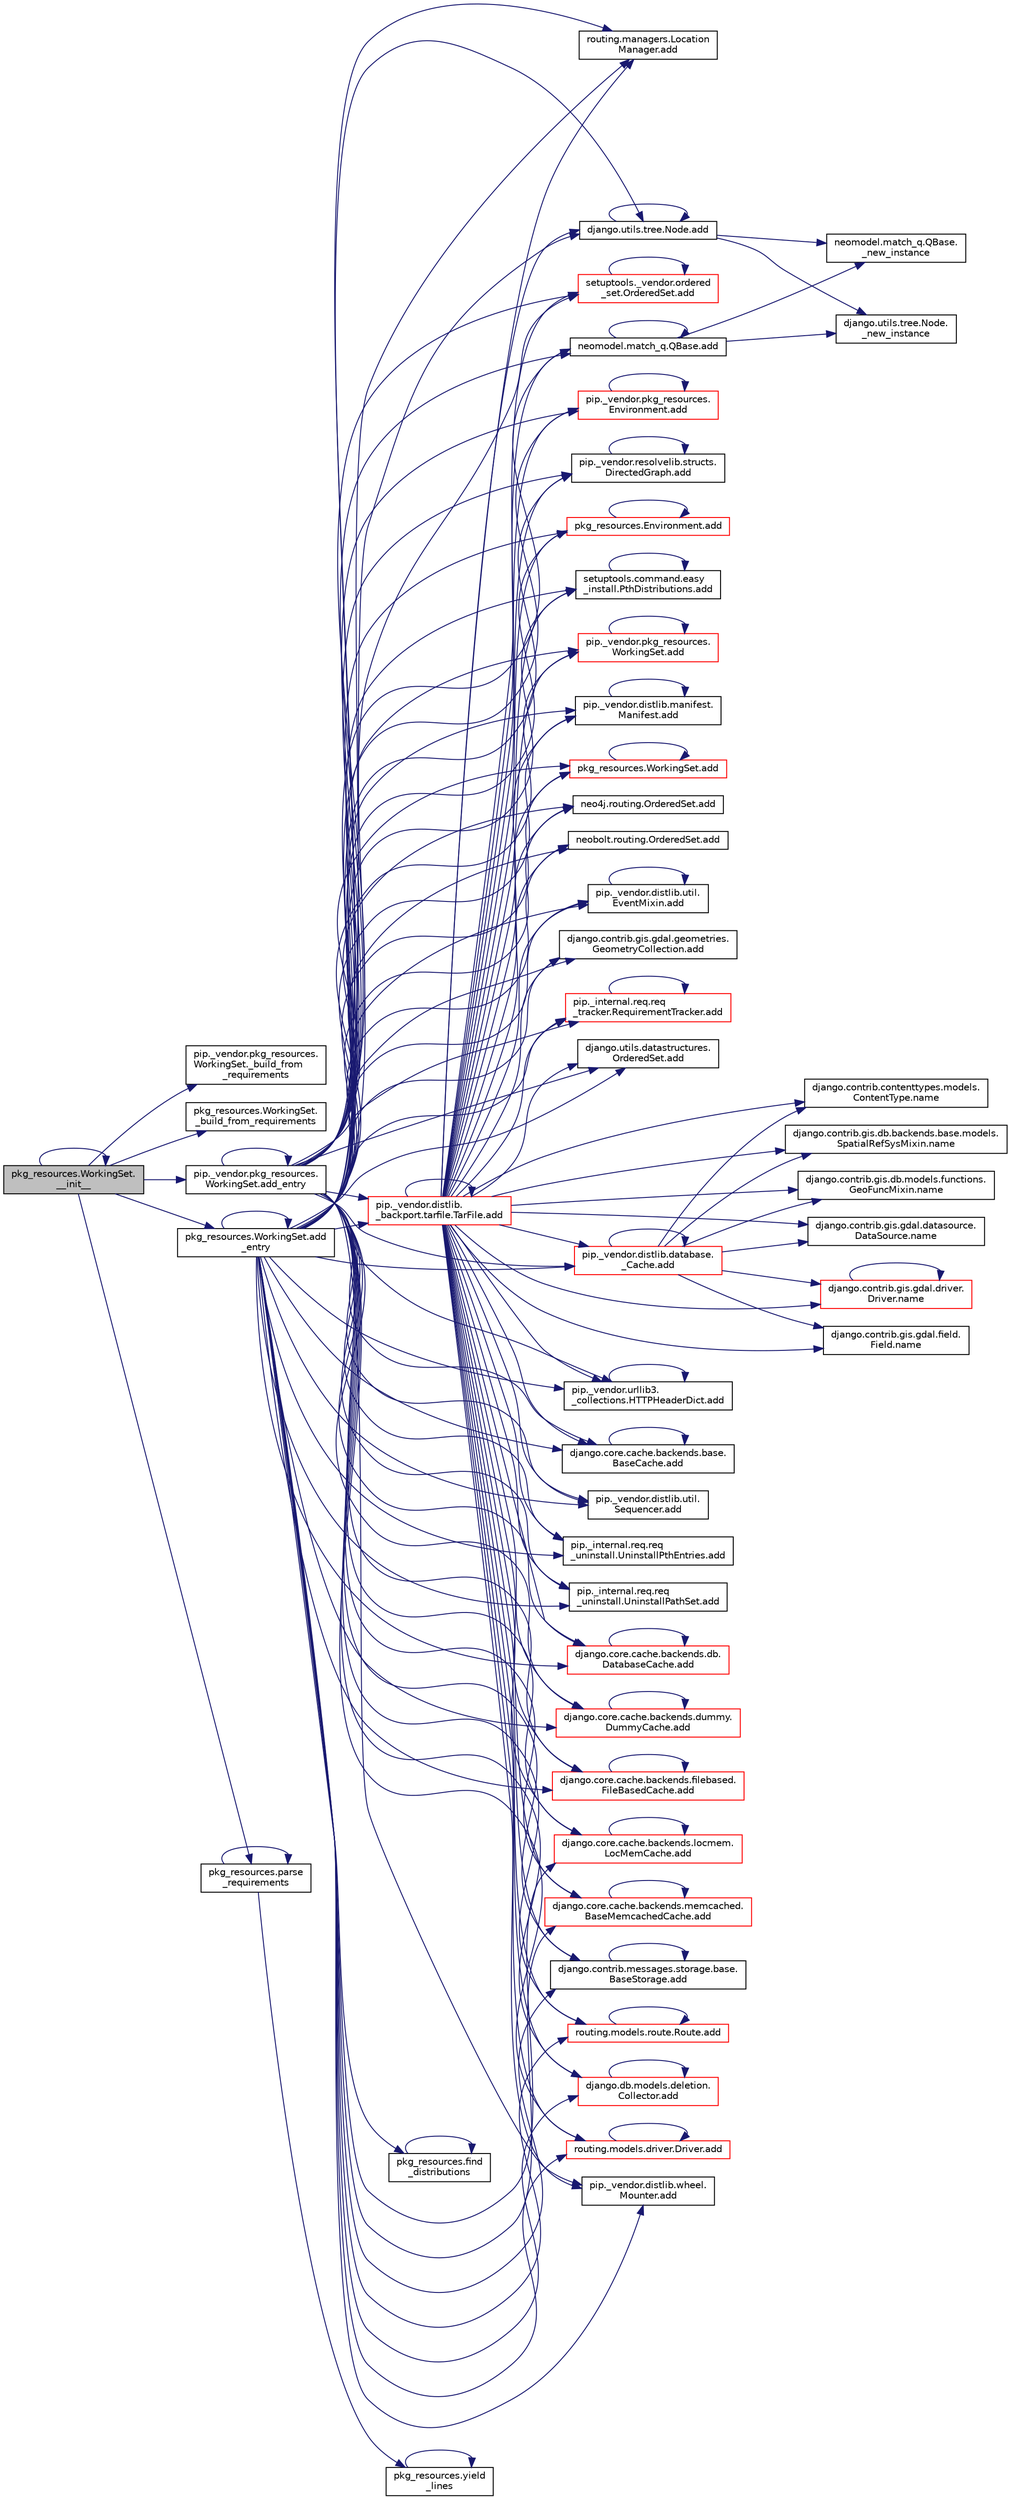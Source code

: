 digraph "pkg_resources.WorkingSet.__init__"
{
 // LATEX_PDF_SIZE
  edge [fontname="Helvetica",fontsize="10",labelfontname="Helvetica",labelfontsize="10"];
  node [fontname="Helvetica",fontsize="10",shape=record];
  rankdir="LR";
  Node1 [label="pkg_resources.WorkingSet.\l__init__",height=0.2,width=0.4,color="black", fillcolor="grey75", style="filled", fontcolor="black",tooltip=" "];
  Node1 -> Node1 [color="midnightblue",fontsize="10",style="solid",fontname="Helvetica"];
  Node1 -> Node2 [color="midnightblue",fontsize="10",style="solid",fontname="Helvetica"];
  Node2 [label="pip._vendor.pkg_resources.\lWorkingSet._build_from\l_requirements",height=0.2,width=0.4,color="black", fillcolor="white", style="filled",URL="$da/d4f/classpip_1_1__vendor_1_1pkg__resources_1_1_working_set.html#a07f17a58a5344fcafb979b474ed97f0b",tooltip=" "];
  Node1 -> Node3 [color="midnightblue",fontsize="10",style="solid",fontname="Helvetica"];
  Node3 [label="pkg_resources.WorkingSet.\l_build_from_requirements",height=0.2,width=0.4,color="black", fillcolor="white", style="filled",URL="$d5/d96/classpkg__resources_1_1_working_set.html#a62f5138def15e29d2c2e27ace27c61f7",tooltip=" "];
  Node1 -> Node4 [color="midnightblue",fontsize="10",style="solid",fontname="Helvetica"];
  Node4 [label="pip._vendor.pkg_resources.\lWorkingSet.add_entry",height=0.2,width=0.4,color="black", fillcolor="white", style="filled",URL="$da/d4f/classpip_1_1__vendor_1_1pkg__resources_1_1_working_set.html#a10dbfcb72bfdc7c7b16d764c7002a87d",tooltip=" "];
  Node4 -> Node5 [color="midnightblue",fontsize="10",style="solid",fontname="Helvetica"];
  Node5 [label="routing.managers.Location\lManager.add",height=0.2,width=0.4,color="black", fillcolor="white", style="filled",URL="$d4/d05/classrouting_1_1managers_1_1_location_manager.html#a0e379ba61e042a6233a6a213622126f8",tooltip=" "];
  Node4 -> Node6 [color="midnightblue",fontsize="10",style="solid",fontname="Helvetica"];
  Node6 [label="django.utils.tree.Node.add",height=0.2,width=0.4,color="black", fillcolor="white", style="filled",URL="$d3/d76/classdjango_1_1utils_1_1tree_1_1_node.html#ae1010ad26ddf8dc21be829eacb2914c6",tooltip=" "];
  Node6 -> Node7 [color="midnightblue",fontsize="10",style="solid",fontname="Helvetica"];
  Node7 [label="django.utils.tree.Node.\l_new_instance",height=0.2,width=0.4,color="black", fillcolor="white", style="filled",URL="$d3/d76/classdjango_1_1utils_1_1tree_1_1_node.html#af9318002f1638abb9f8b261e31fcdd62",tooltip=" "];
  Node6 -> Node8 [color="midnightblue",fontsize="10",style="solid",fontname="Helvetica"];
  Node8 [label="neomodel.match_q.QBase.\l_new_instance",height=0.2,width=0.4,color="black", fillcolor="white", style="filled",URL="$de/dc8/classneomodel_1_1match__q_1_1_q_base.html#ae067de26e0883be1f6201b4c279631f6",tooltip=" "];
  Node6 -> Node6 [color="midnightblue",fontsize="10",style="solid",fontname="Helvetica"];
  Node4 -> Node9 [color="midnightblue",fontsize="10",style="solid",fontname="Helvetica"];
  Node9 [label="neomodel.match_q.QBase.add",height=0.2,width=0.4,color="black", fillcolor="white", style="filled",URL="$de/dc8/classneomodel_1_1match__q_1_1_q_base.html#ad73a352adfb8d3f824a02307054b89e6",tooltip=" "];
  Node9 -> Node7 [color="midnightblue",fontsize="10",style="solid",fontname="Helvetica"];
  Node9 -> Node8 [color="midnightblue",fontsize="10",style="solid",fontname="Helvetica"];
  Node9 -> Node9 [color="midnightblue",fontsize="10",style="solid",fontname="Helvetica"];
  Node4 -> Node10 [color="midnightblue",fontsize="10",style="solid",fontname="Helvetica"];
  Node10 [label="pip._vendor.distlib.database.\l_Cache.add",height=0.2,width=0.4,color="red", fillcolor="white", style="filled",URL="$d8/dcd/classpip_1_1__vendor_1_1distlib_1_1database_1_1___cache.html#a98296c2e1af8395fc035df3fdfc400fc",tooltip=" "];
  Node10 -> Node10 [color="midnightblue",fontsize="10",style="solid",fontname="Helvetica"];
  Node10 -> Node11 [color="midnightblue",fontsize="10",style="solid",fontname="Helvetica"];
  Node11 [label="django.contrib.contenttypes.models.\lContentType.name",height=0.2,width=0.4,color="black", fillcolor="white", style="filled",URL="$d6/d20/classdjango_1_1contrib_1_1contenttypes_1_1models_1_1_content_type.html#a1577e45d8940ca8ce7032df05c0920f1",tooltip=" "];
  Node10 -> Node12 [color="midnightblue",fontsize="10",style="solid",fontname="Helvetica"];
  Node12 [label="django.contrib.gis.db.backends.base.models.\lSpatialRefSysMixin.name",height=0.2,width=0.4,color="black", fillcolor="white", style="filled",URL="$d5/d73/classdjango_1_1contrib_1_1gis_1_1db_1_1backends_1_1base_1_1models_1_1_spatial_ref_sys_mixin.html#a502460564fa7a935d8bb5aea6cbce4b9",tooltip=" "];
  Node10 -> Node13 [color="midnightblue",fontsize="10",style="solid",fontname="Helvetica"];
  Node13 [label="django.contrib.gis.db.models.functions.\lGeoFuncMixin.name",height=0.2,width=0.4,color="black", fillcolor="white", style="filled",URL="$d4/d5c/classdjango_1_1contrib_1_1gis_1_1db_1_1models_1_1functions_1_1_geo_func_mixin.html#a9a6993ec9126211670ca7087359b8c6a",tooltip=" "];
  Node10 -> Node14 [color="midnightblue",fontsize="10",style="solid",fontname="Helvetica"];
  Node14 [label="django.contrib.gis.gdal.datasource.\lDataSource.name",height=0.2,width=0.4,color="black", fillcolor="white", style="filled",URL="$db/d7b/classdjango_1_1contrib_1_1gis_1_1gdal_1_1datasource_1_1_data_source.html#af2cbfd1f4ceeb82b6f7c29a705555d8e",tooltip=" "];
  Node10 -> Node15 [color="midnightblue",fontsize="10",style="solid",fontname="Helvetica"];
  Node15 [label="django.contrib.gis.gdal.driver.\lDriver.name",height=0.2,width=0.4,color="red", fillcolor="white", style="filled",URL="$d5/df2/classdjango_1_1contrib_1_1gis_1_1gdal_1_1driver_1_1_driver.html#ab25b5eea93459ca8e05dc329ef537f1b",tooltip=" "];
  Node15 -> Node15 [color="midnightblue",fontsize="10",style="solid",fontname="Helvetica"];
  Node10 -> Node17 [color="midnightblue",fontsize="10",style="solid",fontname="Helvetica"];
  Node17 [label="django.contrib.gis.gdal.field.\lField.name",height=0.2,width=0.4,color="black", fillcolor="white", style="filled",URL="$d8/d65/classdjango_1_1contrib_1_1gis_1_1gdal_1_1field_1_1_field.html#a52ccad95ad1a0fae1ef80beb9a6c838b",tooltip=" "];
  Node4 -> Node117 [color="midnightblue",fontsize="10",style="solid",fontname="Helvetica"];
  Node117 [label="pip._vendor.pkg_resources.\lEnvironment.add",height=0.2,width=0.4,color="red", fillcolor="white", style="filled",URL="$de/d79/classpip_1_1__vendor_1_1pkg__resources_1_1_environment.html#a81284f46d9fa7b21a5f9a4e710fe80cf",tooltip=" "];
  Node117 -> Node117 [color="midnightblue",fontsize="10",style="solid",fontname="Helvetica"];
  Node4 -> Node123 [color="midnightblue",fontsize="10",style="solid",fontname="Helvetica"];
  Node123 [label="pkg_resources.Environment.add",height=0.2,width=0.4,color="red", fillcolor="white", style="filled",URL="$dd/d81/classpkg__resources_1_1_environment.html#a0ba8999abdb4cbc7a1965766560197fc",tooltip=" "];
  Node123 -> Node123 [color="midnightblue",fontsize="10",style="solid",fontname="Helvetica"];
  Node4 -> Node124 [color="midnightblue",fontsize="10",style="solid",fontname="Helvetica"];
  Node124 [label="setuptools.command.easy\l_install.PthDistributions.add",height=0.2,width=0.4,color="black", fillcolor="white", style="filled",URL="$d2/d49/classsetuptools_1_1command_1_1easy__install_1_1_pth_distributions.html#a9225a5df3c1a4af13a45aa4d92e83cbf",tooltip=" "];
  Node124 -> Node124 [color="midnightblue",fontsize="10",style="solid",fontname="Helvetica"];
  Node4 -> Node125 [color="midnightblue",fontsize="10",style="solid",fontname="Helvetica"];
  Node125 [label="pip._vendor.pkg_resources.\lWorkingSet.add",height=0.2,width=0.4,color="red", fillcolor="white", style="filled",URL="$da/d4f/classpip_1_1__vendor_1_1pkg__resources_1_1_working_set.html#a721315d2a4a0a3ead71bf8d1b83261ce",tooltip=" "];
  Node125 -> Node125 [color="midnightblue",fontsize="10",style="solid",fontname="Helvetica"];
  Node4 -> Node128 [color="midnightblue",fontsize="10",style="solid",fontname="Helvetica"];
  Node128 [label="pkg_resources.WorkingSet.add",height=0.2,width=0.4,color="red", fillcolor="white", style="filled",URL="$d5/d96/classpkg__resources_1_1_working_set.html#ab12bd19b39a01d6013544ab543401a16",tooltip=" "];
  Node128 -> Node128 [color="midnightblue",fontsize="10",style="solid",fontname="Helvetica"];
  Node4 -> Node129 [color="midnightblue",fontsize="10",style="solid",fontname="Helvetica"];
  Node129 [label="neo4j.routing.OrderedSet.add",height=0.2,width=0.4,color="black", fillcolor="white", style="filled",URL="$da/d21/classneo4j_1_1routing_1_1_ordered_set.html#afe936373bcfa8bfbc9393f93c2412ec3",tooltip=" "];
  Node4 -> Node130 [color="midnightblue",fontsize="10",style="solid",fontname="Helvetica"];
  Node130 [label="neobolt.routing.OrderedSet.add",height=0.2,width=0.4,color="black", fillcolor="white", style="filled",URL="$de/d18/classneobolt_1_1routing_1_1_ordered_set.html#aab9d20be2357ea7f0a95de4b0e0ee03f",tooltip=" "];
  Node4 -> Node131 [color="midnightblue",fontsize="10",style="solid",fontname="Helvetica"];
  Node131 [label="pip._vendor.distlib.util.\lEventMixin.add",height=0.2,width=0.4,color="black", fillcolor="white", style="filled",URL="$d8/d44/classpip_1_1__vendor_1_1distlib_1_1util_1_1_event_mixin.html#a59395574411aaf4383687b2d5b0b9acd",tooltip=" "];
  Node131 -> Node131 [color="midnightblue",fontsize="10",style="solid",fontname="Helvetica"];
  Node4 -> Node132 [color="midnightblue",fontsize="10",style="solid",fontname="Helvetica"];
  Node132 [label="django.contrib.gis.gdal.geometries.\lGeometryCollection.add",height=0.2,width=0.4,color="black", fillcolor="white", style="filled",URL="$d3/d4a/classdjango_1_1contrib_1_1gis_1_1gdal_1_1geometries_1_1_geometry_collection.html#a91315ad82c5f1b0bbbeff54452af8fc0",tooltip=" "];
  Node4 -> Node133 [color="midnightblue",fontsize="10",style="solid",fontname="Helvetica"];
  Node133 [label="pip._internal.req.req\l_tracker.RequirementTracker.add",height=0.2,width=0.4,color="red", fillcolor="white", style="filled",URL="$da/d8b/classpip_1_1__internal_1_1req_1_1req__tracker_1_1_requirement_tracker.html#a4df47a583509cf0796bfdb2f9f7eac50",tooltip=" "];
  Node133 -> Node133 [color="midnightblue",fontsize="10",style="solid",fontname="Helvetica"];
  Node4 -> Node135 [color="midnightblue",fontsize="10",style="solid",fontname="Helvetica"];
  Node135 [label="django.utils.datastructures.\lOrderedSet.add",height=0.2,width=0.4,color="black", fillcolor="white", style="filled",URL="$df/d5d/classdjango_1_1utils_1_1datastructures_1_1_ordered_set.html#a3ad74fccaf1a0e2c616fba79fa20151a",tooltip=" "];
  Node4 -> Node136 [color="midnightblue",fontsize="10",style="solid",fontname="Helvetica"];
  Node136 [label="pip._vendor.distlib.manifest.\lManifest.add",height=0.2,width=0.4,color="black", fillcolor="white", style="filled",URL="$d2/d05/classpip_1_1__vendor_1_1distlib_1_1manifest_1_1_manifest.html#adb54bd095e16a9e59e0e674bd4808dad",tooltip=" "];
  Node136 -> Node136 [color="midnightblue",fontsize="10",style="solid",fontname="Helvetica"];
  Node4 -> Node137 [color="midnightblue",fontsize="10",style="solid",fontname="Helvetica"];
  Node137 [label="pip._vendor.resolvelib.structs.\lDirectedGraph.add",height=0.2,width=0.4,color="black", fillcolor="white", style="filled",URL="$df/de0/classpip_1_1__vendor_1_1resolvelib_1_1structs_1_1_directed_graph.html#a265181f1e6893b0836a8f01b10ac3a62",tooltip=" "];
  Node137 -> Node137 [color="midnightblue",fontsize="10",style="solid",fontname="Helvetica"];
  Node4 -> Node138 [color="midnightblue",fontsize="10",style="solid",fontname="Helvetica"];
  Node138 [label="setuptools._vendor.ordered\l_set.OrderedSet.add",height=0.2,width=0.4,color="red", fillcolor="white", style="filled",URL="$d0/d40/classsetuptools_1_1__vendor_1_1ordered__set_1_1_ordered_set.html#af53bf94a4162a3a93f25d7ccbe8bb7a2",tooltip=" "];
  Node138 -> Node138 [color="midnightblue",fontsize="10",style="solid",fontname="Helvetica"];
  Node4 -> Node478 [color="midnightblue",fontsize="10",style="solid",fontname="Helvetica"];
  Node478 [label="pip._vendor.urllib3.\l_collections.HTTPHeaderDict.add",height=0.2,width=0.4,color="black", fillcolor="white", style="filled",URL="$d8/dc7/classpip_1_1__vendor_1_1urllib3_1_1__collections_1_1_h_t_t_p_header_dict.html#a935f3bc67583fcae60019eb5faa0bcb1",tooltip=" "];
  Node478 -> Node478 [color="midnightblue",fontsize="10",style="solid",fontname="Helvetica"];
  Node4 -> Node479 [color="midnightblue",fontsize="10",style="solid",fontname="Helvetica"];
  Node479 [label="django.core.cache.backends.base.\lBaseCache.add",height=0.2,width=0.4,color="black", fillcolor="white", style="filled",URL="$d0/d87/classdjango_1_1core_1_1cache_1_1backends_1_1base_1_1_base_cache.html#a679d245e061f2a0d85d12504c857b935",tooltip=" "];
  Node479 -> Node479 [color="midnightblue",fontsize="10",style="solid",fontname="Helvetica"];
  Node4 -> Node480 [color="midnightblue",fontsize="10",style="solid",fontname="Helvetica"];
  Node480 [label="django.core.cache.backends.db.\lDatabaseCache.add",height=0.2,width=0.4,color="red", fillcolor="white", style="filled",URL="$d7/dcb/classdjango_1_1core_1_1cache_1_1backends_1_1db_1_1_database_cache.html#ae245db38b54f728e450264e5701c6b52",tooltip=" "];
  Node480 -> Node480 [color="midnightblue",fontsize="10",style="solid",fontname="Helvetica"];
  Node4 -> Node481 [color="midnightblue",fontsize="10",style="solid",fontname="Helvetica"];
  Node481 [label="django.core.cache.backends.dummy.\lDummyCache.add",height=0.2,width=0.4,color="red", fillcolor="white", style="filled",URL="$d6/db9/classdjango_1_1core_1_1cache_1_1backends_1_1dummy_1_1_dummy_cache.html#a01b7633a8c2530f33d4bb79fed4425dd",tooltip=" "];
  Node481 -> Node481 [color="midnightblue",fontsize="10",style="solid",fontname="Helvetica"];
  Node4 -> Node482 [color="midnightblue",fontsize="10",style="solid",fontname="Helvetica"];
  Node482 [label="django.core.cache.backends.filebased.\lFileBasedCache.add",height=0.2,width=0.4,color="red", fillcolor="white", style="filled",URL="$df/d01/classdjango_1_1core_1_1cache_1_1backends_1_1filebased_1_1_file_based_cache.html#a7f0e943dd6ee88a23c32829de3cc0325",tooltip=" "];
  Node482 -> Node482 [color="midnightblue",fontsize="10",style="solid",fontname="Helvetica"];
  Node4 -> Node2793 [color="midnightblue",fontsize="10",style="solid",fontname="Helvetica"];
  Node2793 [label="django.core.cache.backends.locmem.\lLocMemCache.add",height=0.2,width=0.4,color="red", fillcolor="white", style="filled",URL="$de/d7d/classdjango_1_1core_1_1cache_1_1backends_1_1locmem_1_1_loc_mem_cache.html#ab05195df25c098785f41338732f157ec",tooltip=" "];
  Node2793 -> Node2793 [color="midnightblue",fontsize="10",style="solid",fontname="Helvetica"];
  Node4 -> Node2794 [color="midnightblue",fontsize="10",style="solid",fontname="Helvetica"];
  Node2794 [label="django.core.cache.backends.memcached.\lBaseMemcachedCache.add",height=0.2,width=0.4,color="red", fillcolor="white", style="filled",URL="$d3/d36/classdjango_1_1core_1_1cache_1_1backends_1_1memcached_1_1_base_memcached_cache.html#a90346e1cd24f09ee4cb5e97be36a2419",tooltip=" "];
  Node2794 -> Node2794 [color="midnightblue",fontsize="10",style="solid",fontname="Helvetica"];
  Node4 -> Node2795 [color="midnightblue",fontsize="10",style="solid",fontname="Helvetica"];
  Node2795 [label="django.contrib.messages.storage.base.\lBaseStorage.add",height=0.2,width=0.4,color="black", fillcolor="white", style="filled",URL="$dc/dc3/classdjango_1_1contrib_1_1messages_1_1storage_1_1base_1_1_base_storage.html#aa2e55d80cb65abddd84d34025f2cb417",tooltip=" "];
  Node2795 -> Node2795 [color="midnightblue",fontsize="10",style="solid",fontname="Helvetica"];
  Node4 -> Node2796 [color="midnightblue",fontsize="10",style="solid",fontname="Helvetica"];
  Node2796 [label="routing.models.route.Route.add",height=0.2,width=0.4,color="red", fillcolor="white", style="filled",URL="$db/dfb/classrouting_1_1models_1_1route_1_1_route.html#a97840f5aedec5f8e9b9695af213ed01c",tooltip=" "];
  Node2796 -> Node2796 [color="midnightblue",fontsize="10",style="solid",fontname="Helvetica"];
  Node4 -> Node2802 [color="midnightblue",fontsize="10",style="solid",fontname="Helvetica"];
  Node2802 [label="pip._vendor.distlib.\l_backport.tarfile.TarFile.add",height=0.2,width=0.4,color="red", fillcolor="white", style="filled",URL="$d7/d1d/classpip_1_1__vendor_1_1distlib_1_1__backport_1_1tarfile_1_1_tar_file.html#a79067a66314d66032cb43144c54355a2",tooltip=" "];
  Node2802 -> Node5 [color="midnightblue",fontsize="10",style="solid",fontname="Helvetica"];
  Node2802 -> Node6 [color="midnightblue",fontsize="10",style="solid",fontname="Helvetica"];
  Node2802 -> Node9 [color="midnightblue",fontsize="10",style="solid",fontname="Helvetica"];
  Node2802 -> Node10 [color="midnightblue",fontsize="10",style="solid",fontname="Helvetica"];
  Node2802 -> Node117 [color="midnightblue",fontsize="10",style="solid",fontname="Helvetica"];
  Node2802 -> Node123 [color="midnightblue",fontsize="10",style="solid",fontname="Helvetica"];
  Node2802 -> Node124 [color="midnightblue",fontsize="10",style="solid",fontname="Helvetica"];
  Node2802 -> Node125 [color="midnightblue",fontsize="10",style="solid",fontname="Helvetica"];
  Node2802 -> Node128 [color="midnightblue",fontsize="10",style="solid",fontname="Helvetica"];
  Node2802 -> Node129 [color="midnightblue",fontsize="10",style="solid",fontname="Helvetica"];
  Node2802 -> Node130 [color="midnightblue",fontsize="10",style="solid",fontname="Helvetica"];
  Node2802 -> Node131 [color="midnightblue",fontsize="10",style="solid",fontname="Helvetica"];
  Node2802 -> Node132 [color="midnightblue",fontsize="10",style="solid",fontname="Helvetica"];
  Node2802 -> Node133 [color="midnightblue",fontsize="10",style="solid",fontname="Helvetica"];
  Node2802 -> Node135 [color="midnightblue",fontsize="10",style="solid",fontname="Helvetica"];
  Node2802 -> Node136 [color="midnightblue",fontsize="10",style="solid",fontname="Helvetica"];
  Node2802 -> Node137 [color="midnightblue",fontsize="10",style="solid",fontname="Helvetica"];
  Node2802 -> Node138 [color="midnightblue",fontsize="10",style="solid",fontname="Helvetica"];
  Node2802 -> Node478 [color="midnightblue",fontsize="10",style="solid",fontname="Helvetica"];
  Node2802 -> Node479 [color="midnightblue",fontsize="10",style="solid",fontname="Helvetica"];
  Node2802 -> Node480 [color="midnightblue",fontsize="10",style="solid",fontname="Helvetica"];
  Node2802 -> Node481 [color="midnightblue",fontsize="10",style="solid",fontname="Helvetica"];
  Node2802 -> Node482 [color="midnightblue",fontsize="10",style="solid",fontname="Helvetica"];
  Node2802 -> Node2793 [color="midnightblue",fontsize="10",style="solid",fontname="Helvetica"];
  Node2802 -> Node2794 [color="midnightblue",fontsize="10",style="solid",fontname="Helvetica"];
  Node2802 -> Node2795 [color="midnightblue",fontsize="10",style="solid",fontname="Helvetica"];
  Node2802 -> Node2796 [color="midnightblue",fontsize="10",style="solid",fontname="Helvetica"];
  Node2802 -> Node2802 [color="midnightblue",fontsize="10",style="solid",fontname="Helvetica"];
  Node2802 -> Node2692 [color="midnightblue",fontsize="10",style="solid",fontname="Helvetica"];
  Node2692 [label="django.db.models.deletion.\lCollector.add",height=0.2,width=0.4,color="red", fillcolor="white", style="filled",URL="$d8/dc4/classdjango_1_1db_1_1models_1_1deletion_1_1_collector.html#a2e66eee1ed9ec529113eef52ba355012",tooltip=" "];
  Node2692 -> Node2692 [color="midnightblue",fontsize="10",style="solid",fontname="Helvetica"];
  Node2802 -> Node2804 [color="midnightblue",fontsize="10",style="solid",fontname="Helvetica"];
  Node2804 [label="routing.models.driver.Driver.add",height=0.2,width=0.4,color="red", fillcolor="white", style="filled",URL="$d7/d2c/classrouting_1_1models_1_1driver_1_1_driver.html#a0e48eeca99a80e35e50d37d403abf1aa",tooltip=" "];
  Node2804 -> Node2804 [color="midnightblue",fontsize="10",style="solid",fontname="Helvetica"];
  Node2802 -> Node3407 [color="midnightblue",fontsize="10",style="solid",fontname="Helvetica"];
  Node3407 [label="pip._vendor.distlib.wheel.\lMounter.add",height=0.2,width=0.4,color="black", fillcolor="white", style="filled",URL="$df/dac/classpip_1_1__vendor_1_1distlib_1_1wheel_1_1_mounter.html#ac9bb94a1cb0d08a857ec40c605a94b63",tooltip=" "];
  Node2802 -> Node3408 [color="midnightblue",fontsize="10",style="solid",fontname="Helvetica"];
  Node3408 [label="pip._vendor.distlib.util.\lSequencer.add",height=0.2,width=0.4,color="black", fillcolor="white", style="filled",URL="$d4/d7c/classpip_1_1__vendor_1_1distlib_1_1util_1_1_sequencer.html#a233a50f436076c741b223f7fe801f53e",tooltip=" "];
  Node2802 -> Node3409 [color="midnightblue",fontsize="10",style="solid",fontname="Helvetica"];
  Node3409 [label="pip._internal.req.req\l_uninstall.UninstallPthEntries.add",height=0.2,width=0.4,color="black", fillcolor="white", style="filled",URL="$d2/d2a/classpip_1_1__internal_1_1req_1_1req__uninstall_1_1_uninstall_pth_entries.html#a546056a6e92dc6cb8ce9606ec9f1b5a4",tooltip=" "];
  Node2802 -> Node3410 [color="midnightblue",fontsize="10",style="solid",fontname="Helvetica"];
  Node3410 [label="pip._internal.req.req\l_uninstall.UninstallPathSet.add",height=0.2,width=0.4,color="black", fillcolor="white", style="filled",URL="$d9/d6e/classpip_1_1__internal_1_1req_1_1req__uninstall_1_1_uninstall_path_set.html#ad34a919f45b9c89e6b0d59ec0d24ba4c",tooltip=" "];
  Node2802 -> Node11 [color="midnightblue",fontsize="10",style="solid",fontname="Helvetica"];
  Node2802 -> Node12 [color="midnightblue",fontsize="10",style="solid",fontname="Helvetica"];
  Node2802 -> Node13 [color="midnightblue",fontsize="10",style="solid",fontname="Helvetica"];
  Node2802 -> Node14 [color="midnightblue",fontsize="10",style="solid",fontname="Helvetica"];
  Node2802 -> Node15 [color="midnightblue",fontsize="10",style="solid",fontname="Helvetica"];
  Node2802 -> Node17 [color="midnightblue",fontsize="10",style="solid",fontname="Helvetica"];
  Node4 -> Node2692 [color="midnightblue",fontsize="10",style="solid",fontname="Helvetica"];
  Node4 -> Node2804 [color="midnightblue",fontsize="10",style="solid",fontname="Helvetica"];
  Node4 -> Node3407 [color="midnightblue",fontsize="10",style="solid",fontname="Helvetica"];
  Node4 -> Node3408 [color="midnightblue",fontsize="10",style="solid",fontname="Helvetica"];
  Node4 -> Node3409 [color="midnightblue",fontsize="10",style="solid",fontname="Helvetica"];
  Node4 -> Node3410 [color="midnightblue",fontsize="10",style="solid",fontname="Helvetica"];
  Node4 -> Node4 [color="midnightblue",fontsize="10",style="solid",fontname="Helvetica"];
  Node1 -> Node3805 [color="midnightblue",fontsize="10",style="solid",fontname="Helvetica"];
  Node3805 [label="pkg_resources.WorkingSet.add\l_entry",height=0.2,width=0.4,color="black", fillcolor="white", style="filled",URL="$d5/d96/classpkg__resources_1_1_working_set.html#aed20abcb6a85cdc25dff1686ad480958",tooltip=" "];
  Node3805 -> Node5 [color="midnightblue",fontsize="10",style="solid",fontname="Helvetica"];
  Node3805 -> Node6 [color="midnightblue",fontsize="10",style="solid",fontname="Helvetica"];
  Node3805 -> Node9 [color="midnightblue",fontsize="10",style="solid",fontname="Helvetica"];
  Node3805 -> Node10 [color="midnightblue",fontsize="10",style="solid",fontname="Helvetica"];
  Node3805 -> Node117 [color="midnightblue",fontsize="10",style="solid",fontname="Helvetica"];
  Node3805 -> Node123 [color="midnightblue",fontsize="10",style="solid",fontname="Helvetica"];
  Node3805 -> Node124 [color="midnightblue",fontsize="10",style="solid",fontname="Helvetica"];
  Node3805 -> Node125 [color="midnightblue",fontsize="10",style="solid",fontname="Helvetica"];
  Node3805 -> Node128 [color="midnightblue",fontsize="10",style="solid",fontname="Helvetica"];
  Node3805 -> Node129 [color="midnightblue",fontsize="10",style="solid",fontname="Helvetica"];
  Node3805 -> Node130 [color="midnightblue",fontsize="10",style="solid",fontname="Helvetica"];
  Node3805 -> Node131 [color="midnightblue",fontsize="10",style="solid",fontname="Helvetica"];
  Node3805 -> Node132 [color="midnightblue",fontsize="10",style="solid",fontname="Helvetica"];
  Node3805 -> Node133 [color="midnightblue",fontsize="10",style="solid",fontname="Helvetica"];
  Node3805 -> Node135 [color="midnightblue",fontsize="10",style="solid",fontname="Helvetica"];
  Node3805 -> Node136 [color="midnightblue",fontsize="10",style="solid",fontname="Helvetica"];
  Node3805 -> Node137 [color="midnightblue",fontsize="10",style="solid",fontname="Helvetica"];
  Node3805 -> Node138 [color="midnightblue",fontsize="10",style="solid",fontname="Helvetica"];
  Node3805 -> Node478 [color="midnightblue",fontsize="10",style="solid",fontname="Helvetica"];
  Node3805 -> Node479 [color="midnightblue",fontsize="10",style="solid",fontname="Helvetica"];
  Node3805 -> Node480 [color="midnightblue",fontsize="10",style="solid",fontname="Helvetica"];
  Node3805 -> Node481 [color="midnightblue",fontsize="10",style="solid",fontname="Helvetica"];
  Node3805 -> Node482 [color="midnightblue",fontsize="10",style="solid",fontname="Helvetica"];
  Node3805 -> Node2793 [color="midnightblue",fontsize="10",style="solid",fontname="Helvetica"];
  Node3805 -> Node2794 [color="midnightblue",fontsize="10",style="solid",fontname="Helvetica"];
  Node3805 -> Node2795 [color="midnightblue",fontsize="10",style="solid",fontname="Helvetica"];
  Node3805 -> Node2796 [color="midnightblue",fontsize="10",style="solid",fontname="Helvetica"];
  Node3805 -> Node2802 [color="midnightblue",fontsize="10",style="solid",fontname="Helvetica"];
  Node3805 -> Node2692 [color="midnightblue",fontsize="10",style="solid",fontname="Helvetica"];
  Node3805 -> Node2804 [color="midnightblue",fontsize="10",style="solid",fontname="Helvetica"];
  Node3805 -> Node3407 [color="midnightblue",fontsize="10",style="solid",fontname="Helvetica"];
  Node3805 -> Node3408 [color="midnightblue",fontsize="10",style="solid",fontname="Helvetica"];
  Node3805 -> Node3409 [color="midnightblue",fontsize="10",style="solid",fontname="Helvetica"];
  Node3805 -> Node3410 [color="midnightblue",fontsize="10",style="solid",fontname="Helvetica"];
  Node3805 -> Node3805 [color="midnightblue",fontsize="10",style="solid",fontname="Helvetica"];
  Node3805 -> Node3806 [color="midnightblue",fontsize="10",style="solid",fontname="Helvetica"];
  Node3806 [label="pkg_resources.find\l_distributions",height=0.2,width=0.4,color="black", fillcolor="white", style="filled",URL="$d0/de1/namespacepkg__resources.html#aeade0feaa17d259fd4a7bfa8f8c7383f",tooltip=" "];
  Node3806 -> Node3806 [color="midnightblue",fontsize="10",style="solid",fontname="Helvetica"];
  Node1 -> Node5036 [color="midnightblue",fontsize="10",style="solid",fontname="Helvetica"];
  Node5036 [label="pkg_resources.parse\l_requirements",height=0.2,width=0.4,color="black", fillcolor="white", style="filled",URL="$d0/de1/namespacepkg__resources.html#a2f0871c15153dc97a4a5b22c363a541e",tooltip=" "];
  Node5036 -> Node5036 [color="midnightblue",fontsize="10",style="solid",fontname="Helvetica"];
  Node5036 -> Node5037 [color="midnightblue",fontsize="10",style="solid",fontname="Helvetica"];
  Node5037 [label="pkg_resources.yield\l_lines",height=0.2,width=0.4,color="black", fillcolor="white", style="filled",URL="$d0/de1/namespacepkg__resources.html#a0eafea5b96ff98a74cd3340af8bc1cc6",tooltip=" "];
  Node5037 -> Node5037 [color="midnightblue",fontsize="10",style="solid",fontname="Helvetica"];
}
